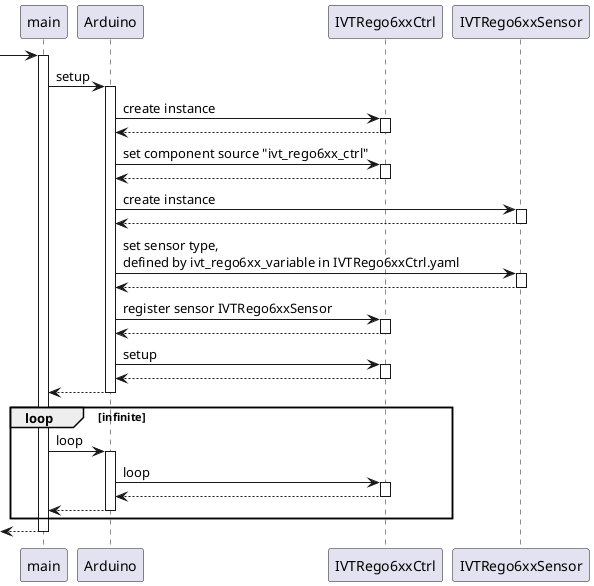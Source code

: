 @startuml setup

participant "main" as main
participant "Arduino" as arduino
participant "IVTRego6xxCtrl" as ivtRego6xxCtrl
participant "IVTRego6xxSensor" as ivtRego6xxSensor

autoactivate on

-> main

    main -> arduino: setup
        arduino -> ivtRego6xxCtrl: create instance
        arduino <-- ivtRego6xxCtrl
        arduino -> ivtRego6xxCtrl: set component source "ivt_rego6xx_ctrl"
        arduino <-- ivtRego6xxCtrl
        arduino -> ivtRego6xxSensor: create instance
        arduino <-- ivtRego6xxSensor
        arduino -> ivtRego6xxSensor: set sensor type,\ndefined by ivt_rego6xx_variable in IVTRego6xxCtrl.yaml
        arduino <-- ivtRego6xxSensor
        arduino -> ivtRego6xxCtrl: register sensor IVTRego6xxSensor
        arduino <-- ivtRego6xxCtrl
        arduino -> ivtRego6xxCtrl: setup
        arduino <-- ivtRego6xxCtrl
    main <-- arduino

    loop infinite

        main -> arduino: loop
            arduino -> ivtRego6xxCtrl: loop
            arduino <-- ivtRego6xxCtrl
        main <-- arduino
    end
<-- main

@enduml
